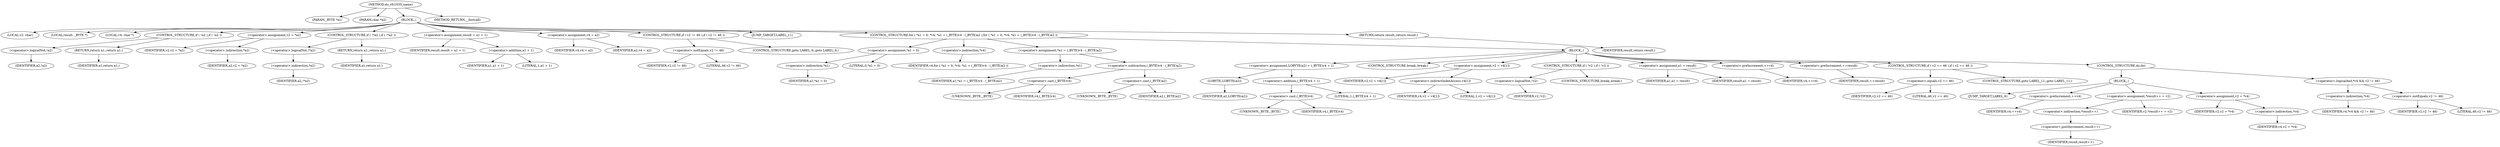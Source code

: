 digraph do_rfc1035_name {  
"1000104" [label = "(METHOD,do_rfc1035_name)" ]
"1000105" [label = "(PARAM,_BYTE *a1)" ]
"1000106" [label = "(PARAM,char *a2)" ]
"1000107" [label = "(BLOCK,,)" ]
"1000108" [label = "(LOCAL,v2: char)" ]
"1000109" [label = "(LOCAL,result: _BYTE *)" ]
"1000110" [label = "(LOCAL,v4: char *)" ]
"1000111" [label = "(CONTROL_STRUCTURE,if ( !a2 ),if ( !a2 ))" ]
"1000112" [label = "(<operator>.logicalNot,!a2)" ]
"1000113" [label = "(IDENTIFIER,a2,!a2)" ]
"1000114" [label = "(RETURN,return a1;,return a1;)" ]
"1000115" [label = "(IDENTIFIER,a1,return a1;)" ]
"1000116" [label = "(<operator>.assignment,v2 = *a2)" ]
"1000117" [label = "(IDENTIFIER,v2,v2 = *a2)" ]
"1000118" [label = "(<operator>.indirection,*a2)" ]
"1000119" [label = "(IDENTIFIER,a2,v2 = *a2)" ]
"1000120" [label = "(CONTROL_STRUCTURE,if ( !*a2 ),if ( !*a2 ))" ]
"1000121" [label = "(<operator>.logicalNot,!*a2)" ]
"1000122" [label = "(<operator>.indirection,*a2)" ]
"1000123" [label = "(IDENTIFIER,a2,!*a2)" ]
"1000124" [label = "(RETURN,return a1;,return a1;)" ]
"1000125" [label = "(IDENTIFIER,a1,return a1;)" ]
"1000126" [label = "(<operator>.assignment,result = a1 + 1)" ]
"1000127" [label = "(IDENTIFIER,result,result = a1 + 1)" ]
"1000128" [label = "(<operator>.addition,a1 + 1)" ]
"1000129" [label = "(IDENTIFIER,a1,a1 + 1)" ]
"1000130" [label = "(LITERAL,1,a1 + 1)" ]
"1000131" [label = "(<operator>.assignment,v4 = a2)" ]
"1000132" [label = "(IDENTIFIER,v4,v4 = a2)" ]
"1000133" [label = "(IDENTIFIER,a2,v4 = a2)" ]
"1000134" [label = "(CONTROL_STRUCTURE,if ( v2 != 46 ),if ( v2 != 46 ))" ]
"1000135" [label = "(<operator>.notEquals,v2 != 46)" ]
"1000136" [label = "(IDENTIFIER,v2,v2 != 46)" ]
"1000137" [label = "(LITERAL,46,v2 != 46)" ]
"1000138" [label = "(CONTROL_STRUCTURE,goto LABEL_6;,goto LABEL_6;)" ]
"1000139" [label = "(JUMP_TARGET,LABEL_11)" ]
"1000140" [label = "(CONTROL_STRUCTURE,for ( *a1 = 0; *v4; *a1 = (_BYTE)v4 - (_BYTE)a2 ),for ( *a1 = 0; *v4; *a1 = (_BYTE)v4 - (_BYTE)a2 ))" ]
"1000141" [label = "(<operator>.assignment,*a1 = 0)" ]
"1000142" [label = "(<operator>.indirection,*a1)" ]
"1000143" [label = "(IDENTIFIER,a1,*a1 = 0)" ]
"1000144" [label = "(LITERAL,0,*a1 = 0)" ]
"1000145" [label = "(<operator>.indirection,*v4)" ]
"1000146" [label = "(IDENTIFIER,v4,for ( *a1 = 0; *v4; *a1 = (_BYTE)v4 - (_BYTE)a2 ))" ]
"1000147" [label = "(<operator>.assignment,*a1 = (_BYTE)v4 - (_BYTE)a2)" ]
"1000148" [label = "(<operator>.indirection,*a1)" ]
"1000149" [label = "(IDENTIFIER,a1,*a1 = (_BYTE)v4 - (_BYTE)a2)" ]
"1000150" [label = "(<operator>.subtraction,(_BYTE)v4 - (_BYTE)a2)" ]
"1000151" [label = "(<operator>.cast,(_BYTE)v4)" ]
"1000152" [label = "(UNKNOWN,_BYTE,_BYTE)" ]
"1000153" [label = "(IDENTIFIER,v4,(_BYTE)v4)" ]
"1000154" [label = "(<operator>.cast,(_BYTE)a2)" ]
"1000155" [label = "(UNKNOWN,_BYTE,_BYTE)" ]
"1000156" [label = "(IDENTIFIER,a2,(_BYTE)a2)" ]
"1000157" [label = "(BLOCK,,)" ]
"1000158" [label = "(<operator>.assignment,LOBYTE(a2) = (_BYTE)v4 + 1)" ]
"1000159" [label = "(LOBYTE,LOBYTE(a2))" ]
"1000160" [label = "(IDENTIFIER,a2,LOBYTE(a2))" ]
"1000161" [label = "(<operator>.addition,(_BYTE)v4 + 1)" ]
"1000162" [label = "(<operator>.cast,(_BYTE)v4)" ]
"1000163" [label = "(UNKNOWN,_BYTE,_BYTE)" ]
"1000164" [label = "(IDENTIFIER,v4,(_BYTE)v4)" ]
"1000165" [label = "(LITERAL,1,(_BYTE)v4 + 1)" ]
"1000166" [label = "(CONTROL_STRUCTURE,break;,break;)" ]
"1000167" [label = "(<operator>.assignment,v2 = v4[1])" ]
"1000168" [label = "(IDENTIFIER,v2,v2 = v4[1])" ]
"1000169" [label = "(<operator>.indirectIndexAccess,v4[1])" ]
"1000170" [label = "(IDENTIFIER,v4,v2 = v4[1])" ]
"1000171" [label = "(LITERAL,1,v2 = v4[1])" ]
"1000172" [label = "(CONTROL_STRUCTURE,if ( !v2 ),if ( !v2 ))" ]
"1000173" [label = "(<operator>.logicalNot,!v2)" ]
"1000174" [label = "(IDENTIFIER,v2,!v2)" ]
"1000175" [label = "(CONTROL_STRUCTURE,break;,break;)" ]
"1000176" [label = "(<operator>.assignment,a1 = result)" ]
"1000177" [label = "(IDENTIFIER,a1,a1 = result)" ]
"1000178" [label = "(IDENTIFIER,result,a1 = result)" ]
"1000179" [label = "(<operator>.preIncrement,++v4)" ]
"1000180" [label = "(IDENTIFIER,v4,++v4)" ]
"1000181" [label = "(<operator>.preIncrement,++result)" ]
"1000182" [label = "(IDENTIFIER,result,++result)" ]
"1000183" [label = "(CONTROL_STRUCTURE,if ( v2 == 46 ),if ( v2 == 46 ))" ]
"1000184" [label = "(<operator>.equals,v2 == 46)" ]
"1000185" [label = "(IDENTIFIER,v2,v2 == 46)" ]
"1000186" [label = "(LITERAL,46,v2 == 46)" ]
"1000187" [label = "(CONTROL_STRUCTURE,goto LABEL_11;,goto LABEL_11;)" ]
"1000188" [label = "(CONTROL_STRUCTURE,do,do)" ]
"1000189" [label = "(BLOCK,,)" ]
"1000190" [label = "(JUMP_TARGET,LABEL_6)" ]
"1000191" [label = "(<operator>.preIncrement,++v4)" ]
"1000192" [label = "(IDENTIFIER,v4,++v4)" ]
"1000193" [label = "(<operator>.assignment,*result++ = v2)" ]
"1000194" [label = "(<operator>.indirection,*result++)" ]
"1000195" [label = "(<operator>.postIncrement,result++)" ]
"1000196" [label = "(IDENTIFIER,result,result++)" ]
"1000197" [label = "(IDENTIFIER,v2,*result++ = v2)" ]
"1000198" [label = "(<operator>.assignment,v2 = *v4)" ]
"1000199" [label = "(IDENTIFIER,v2,v2 = *v4)" ]
"1000200" [label = "(<operator>.indirection,*v4)" ]
"1000201" [label = "(IDENTIFIER,v4,v2 = *v4)" ]
"1000202" [label = "(<operator>.logicalAnd,*v4 && v2 != 46)" ]
"1000203" [label = "(<operator>.indirection,*v4)" ]
"1000204" [label = "(IDENTIFIER,v4,*v4 && v2 != 46)" ]
"1000205" [label = "(<operator>.notEquals,v2 != 46)" ]
"1000206" [label = "(IDENTIFIER,v2,v2 != 46)" ]
"1000207" [label = "(LITERAL,46,v2 != 46)" ]
"1000208" [label = "(RETURN,return result;,return result;)" ]
"1000209" [label = "(IDENTIFIER,result,return result;)" ]
"1000210" [label = "(METHOD_RETURN,__fastcall)" ]
  "1000104" -> "1000105" 
  "1000104" -> "1000106" 
  "1000104" -> "1000107" 
  "1000104" -> "1000210" 
  "1000107" -> "1000108" 
  "1000107" -> "1000109" 
  "1000107" -> "1000110" 
  "1000107" -> "1000111" 
  "1000107" -> "1000116" 
  "1000107" -> "1000120" 
  "1000107" -> "1000126" 
  "1000107" -> "1000131" 
  "1000107" -> "1000134" 
  "1000107" -> "1000139" 
  "1000107" -> "1000140" 
  "1000107" -> "1000208" 
  "1000111" -> "1000112" 
  "1000111" -> "1000114" 
  "1000112" -> "1000113" 
  "1000114" -> "1000115" 
  "1000116" -> "1000117" 
  "1000116" -> "1000118" 
  "1000118" -> "1000119" 
  "1000120" -> "1000121" 
  "1000120" -> "1000124" 
  "1000121" -> "1000122" 
  "1000122" -> "1000123" 
  "1000124" -> "1000125" 
  "1000126" -> "1000127" 
  "1000126" -> "1000128" 
  "1000128" -> "1000129" 
  "1000128" -> "1000130" 
  "1000131" -> "1000132" 
  "1000131" -> "1000133" 
  "1000134" -> "1000135" 
  "1000134" -> "1000138" 
  "1000135" -> "1000136" 
  "1000135" -> "1000137" 
  "1000140" -> "1000141" 
  "1000140" -> "1000145" 
  "1000140" -> "1000147" 
  "1000140" -> "1000157" 
  "1000141" -> "1000142" 
  "1000141" -> "1000144" 
  "1000142" -> "1000143" 
  "1000145" -> "1000146" 
  "1000147" -> "1000148" 
  "1000147" -> "1000150" 
  "1000148" -> "1000149" 
  "1000150" -> "1000151" 
  "1000150" -> "1000154" 
  "1000151" -> "1000152" 
  "1000151" -> "1000153" 
  "1000154" -> "1000155" 
  "1000154" -> "1000156" 
  "1000157" -> "1000158" 
  "1000157" -> "1000166" 
  "1000157" -> "1000167" 
  "1000157" -> "1000172" 
  "1000157" -> "1000176" 
  "1000157" -> "1000179" 
  "1000157" -> "1000181" 
  "1000157" -> "1000183" 
  "1000157" -> "1000188" 
  "1000158" -> "1000159" 
  "1000158" -> "1000161" 
  "1000159" -> "1000160" 
  "1000161" -> "1000162" 
  "1000161" -> "1000165" 
  "1000162" -> "1000163" 
  "1000162" -> "1000164" 
  "1000167" -> "1000168" 
  "1000167" -> "1000169" 
  "1000169" -> "1000170" 
  "1000169" -> "1000171" 
  "1000172" -> "1000173" 
  "1000172" -> "1000175" 
  "1000173" -> "1000174" 
  "1000176" -> "1000177" 
  "1000176" -> "1000178" 
  "1000179" -> "1000180" 
  "1000181" -> "1000182" 
  "1000183" -> "1000184" 
  "1000183" -> "1000187" 
  "1000184" -> "1000185" 
  "1000184" -> "1000186" 
  "1000188" -> "1000189" 
  "1000188" -> "1000202" 
  "1000189" -> "1000190" 
  "1000189" -> "1000191" 
  "1000189" -> "1000193" 
  "1000189" -> "1000198" 
  "1000191" -> "1000192" 
  "1000193" -> "1000194" 
  "1000193" -> "1000197" 
  "1000194" -> "1000195" 
  "1000195" -> "1000196" 
  "1000198" -> "1000199" 
  "1000198" -> "1000200" 
  "1000200" -> "1000201" 
  "1000202" -> "1000203" 
  "1000202" -> "1000205" 
  "1000203" -> "1000204" 
  "1000205" -> "1000206" 
  "1000205" -> "1000207" 
  "1000208" -> "1000209" 
}
